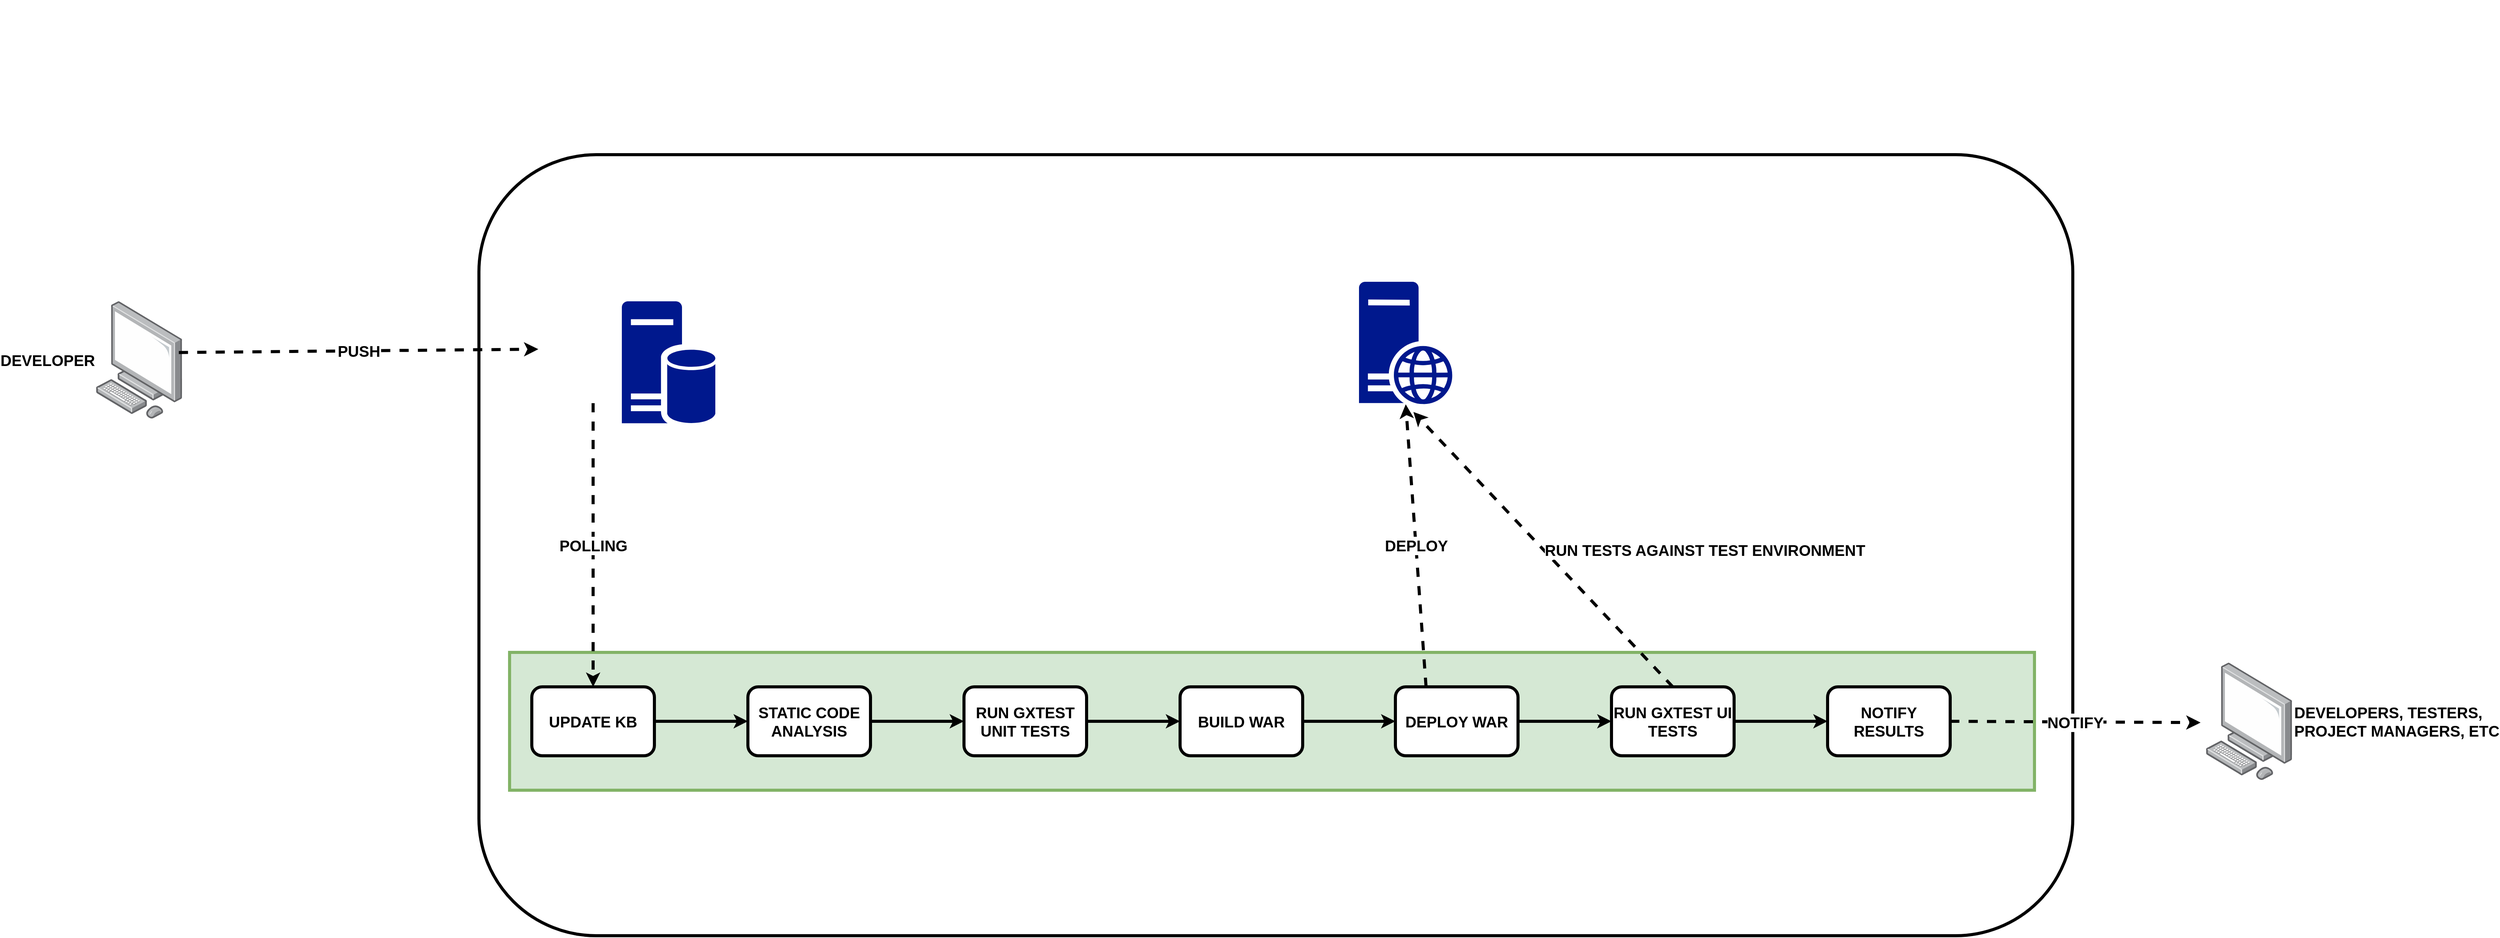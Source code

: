 <mxfile version="11.2.8" type="device" pages="1"><diagram id="9M8tum76r36-IGXNykF4" name="Page-1"><mxGraphModel dx="5255" dy="3088" grid="1" gridSize="10" guides="1" tooltips="1" connect="1" arrows="1" fold="1" page="1" pageScale="1" pageWidth="850" pageHeight="1100" math="0" shadow="0"><root><mxCell id="0"/><mxCell id="1" parent="0"/><mxCell id="tr7utcnIV5kcyYmnZqeS-3" value="&lt;font style=&quot;font-size: 20px&quot;&gt;&lt;b style=&quot;font-size: 20px&quot;&gt;DEVELOPER&lt;/b&gt;&lt;/font&gt;" style="points=[];aspect=fixed;html=1;align=right;shadow=0;dashed=0;image;image=img/lib/allied_telesis/computer_and_terminals/Personal_Computer.svg;labelPosition=left;verticalLabelPosition=middle;verticalAlign=middle;fontSize=20;" parent="1" vertex="1"><mxGeometry x="-770" y="-278.5" width="113" height="153" as="geometry"/></mxCell><mxCell id="tr7utcnIV5kcyYmnZqeS-50" value="&lt;span style=&quot;font-size: 20px&quot;&gt;&lt;b style=&quot;font-size: 20px&quot;&gt;DEVELOPERS, TESTERS,&lt;br&gt;PROJECT MANAGERS, ETC&lt;br style=&quot;font-size: 20px&quot;&gt;&lt;/b&gt;&lt;/span&gt;" style="points=[];aspect=fixed;html=1;align=left;shadow=0;dashed=0;image;image=img/lib/allied_telesis/computer_and_terminals/Personal_Computer.svg;labelPosition=right;verticalLabelPosition=middle;verticalAlign=middle;fontSize=20;" parent="1" vertex="1"><mxGeometry x="1983.5" y="193.5" width="113" height="153" as="geometry"/></mxCell><mxCell id="cGgtnhkG1BdpX_wR4zB8-9" value="" style="rounded=1;whiteSpace=wrap;html=1;strokeWidth=4;" vertex="1" parent="1"><mxGeometry x="-270" y="-470" width="2080" height="1020" as="geometry"/></mxCell><mxCell id="cGgtnhkG1BdpX_wR4zB8-11" value="" style="aspect=fixed;pointerEvents=1;shadow=0;dashed=0;html=1;strokeColor=none;labelPosition=center;verticalLabelPosition=bottom;verticalAlign=top;align=center;shape=mxgraph.mscae.enterprise.web_server;fillColor=#00188D;" vertex="1" parent="1"><mxGeometry x="878.5" y="-304" width="122" height="160" as="geometry"/></mxCell><mxCell id="cGgtnhkG1BdpX_wR4zB8-7" value="" style="shape=image;imageAspect=0;aspect=fixed;verticalLabelPosition=bottom;verticalAlign=top;image=https://upload.wikimedia.org/wikipedia/commons/thumb/7/7b/Tomcat-logo.svg/1200px-Tomcat-logo.svg.png;" vertex="1" parent="1"><mxGeometry x="884.5" y="-321.5" width="209" height="140" as="geometry"/></mxCell><mxCell id="cGgtnhkG1BdpX_wR4zB8-12" value="" style="aspect=fixed;pointerEvents=1;shadow=0;dashed=0;html=1;strokeColor=none;labelPosition=center;verticalLabelPosition=bottom;verticalAlign=top;align=center;shape=mxgraph.mscae.enterprise.database_server;fillColor=#00188D;" vertex="1" parent="1"><mxGeometry x="-83.5" y="-278.5" width="122" height="160" as="geometry"/></mxCell><mxCell id="tr7utcnIV5kcyYmnZqeS-8" value="" style="shape=image;verticalLabelPosition=bottom;labelBackgroundColor=#B9E0A5;verticalAlign=top;aspect=fixed;imageAspect=0;image=https://genexus.es/wp-content/uploads/2013/06/gxserver.png;labelBorderColor=#000000;" parent="1" vertex="1"><mxGeometry x="-192.5" y="-286.5" width="143" height="141" as="geometry"/></mxCell><mxCell id="cGgtnhkG1BdpX_wR4zB8-13" value="PUSH" style="endArrow=classic;html=1;entryX=0;entryY=0.5;entryDx=0;entryDy=0;strokeWidth=4;dashed=1;fontSize=20;fontStyle=1;exitX=0.959;exitY=0.437;exitDx=0;exitDy=0;exitPerimeter=0;" edge="1" parent="1" source="tr7utcnIV5kcyYmnZqeS-3" target="tr7utcnIV5kcyYmnZqeS-8"><mxGeometry width="50" height="50" relative="1" as="geometry"><mxPoint x="-619.5" y="-211" as="sourcePoint"/><mxPoint x="-559.5" y="428" as="targetPoint"/></mxGeometry></mxCell><mxCell id="cGgtnhkG1BdpX_wR4zB8-16" value="" style="rounded=0;whiteSpace=wrap;html=1;strokeWidth=4;fontSize=20;fillColor=#d5e8d4;strokeColor=#82b366;" vertex="1" parent="1"><mxGeometry x="-230" y="180" width="1990" height="180" as="geometry"/></mxCell><mxCell id="cGgtnhkG1BdpX_wR4zB8-1" value="&lt;b&gt;RUN GXTEST UNIT TESTS&lt;/b&gt;" style="rounded=1;whiteSpace=wrap;html=1;fontSize=20;strokeWidth=4;" vertex="1" parent="1"><mxGeometry x="363" y="225" width="160" height="90" as="geometry"/></mxCell><mxCell id="cGgtnhkG1BdpX_wR4zB8-2" value="&lt;b style=&quot;font-size: 20px&quot;&gt;&lt;font style=&quot;font-size: 20px&quot;&gt;NOTIFY RESULTS&lt;br&gt;&lt;/font&gt;&lt;/b&gt;" style="rounded=1;whiteSpace=wrap;html=1;fontSize=20;strokeWidth=4;" vertex="1" parent="1"><mxGeometry x="1490" y="225" width="160" height="90" as="geometry"/></mxCell><mxCell id="cGgtnhkG1BdpX_wR4zB8-3" value="&lt;b style=&quot;font-size: 20px;&quot;&gt;&lt;font style=&quot;font-size: 20px;&quot;&gt;UPDATE KB&lt;/font&gt;&lt;/b&gt;" style="rounded=1;whiteSpace=wrap;html=1;fontSize=20;strokeWidth=4;" vertex="1" parent="1"><mxGeometry x="-201" y="225.0" width="160" height="90" as="geometry"/></mxCell><mxCell id="cGgtnhkG1BdpX_wR4zB8-4" value="&lt;b style=&quot;font-size: 20px&quot;&gt;&lt;font style=&quot;font-size: 20px&quot;&gt;BUILD WAR&lt;/font&gt;&lt;/b&gt;" style="rounded=1;whiteSpace=wrap;html=1;fontSize=20;strokeWidth=4;" vertex="1" parent="1"><mxGeometry x="645" y="225.0" width="160" height="90" as="geometry"/></mxCell><mxCell id="cGgtnhkG1BdpX_wR4zB8-5" value="&lt;b style=&quot;font-size: 20px&quot;&gt;&lt;font style=&quot;font-size: 20px&quot;&gt;DEPLOY WAR&lt;/font&gt;&lt;/b&gt;" style="rounded=1;whiteSpace=wrap;html=1;fontSize=20;strokeWidth=4;" vertex="1" parent="1"><mxGeometry x="926" y="225.0" width="160" height="90" as="geometry"/></mxCell><mxCell id="cGgtnhkG1BdpX_wR4zB8-6" value="&lt;b style=&quot;font-size: 20px&quot;&gt;&lt;font style=&quot;font-size: 20px&quot;&gt;RUN GXTEST UI TESTS&lt;/font&gt;&lt;/b&gt;" style="rounded=1;whiteSpace=wrap;html=1;fontSize=20;strokeWidth=4;" vertex="1" parent="1"><mxGeometry x="1208" y="225.0" width="160" height="90" as="geometry"/></mxCell><mxCell id="tr7utcnIV5kcyYmnZqeS-2" value="" style="shape=image;verticalLabelPosition=bottom;labelBackgroundColor=#ffffff;verticalAlign=top;aspect=fixed;imageAspect=0;image=https://cdn-images-1.medium.com/max/1600/1*LOFbTP2SxXcFpM_qTsUSuw.png;" parent="1" vertex="1"><mxGeometry x="325" y="-671.5" width="350" height="350" as="geometry"/></mxCell><mxCell id="cGgtnhkG1BdpX_wR4zB8-17" value="POLLING" style="endArrow=classic;html=1;entryX=0.5;entryY=0;entryDx=0;entryDy=0;strokeWidth=4;dashed=1;fontSize=20;fontStyle=1;exitX=0.5;exitY=1;exitDx=0;exitDy=0;" edge="1" parent="1" source="tr7utcnIV5kcyYmnZqeS-8" target="cGgtnhkG1BdpX_wR4zB8-3"><mxGeometry width="50" height="50" relative="1" as="geometry"><mxPoint x="-609.5" y="-201" as="sourcePoint"/><mxPoint x="-182.5" y="-206" as="targetPoint"/></mxGeometry></mxCell><mxCell id="cGgtnhkG1BdpX_wR4zB8-18" value="NOTIFY" style="endArrow=classic;html=1;entryX=-0.06;entryY=0.511;entryDx=0;entryDy=0;strokeWidth=4;dashed=1;fontSize=20;fontStyle=1;exitX=1;exitY=0.5;exitDx=0;exitDy=0;entryPerimeter=0;" edge="1" parent="1" source="cGgtnhkG1BdpX_wR4zB8-2" target="tr7utcnIV5kcyYmnZqeS-50"><mxGeometry width="50" height="50" relative="1" as="geometry"><mxPoint x="-360" y="-199" as="sourcePoint"/><mxPoint x="67" y="-204" as="targetPoint"/></mxGeometry></mxCell><mxCell id="cGgtnhkG1BdpX_wR4zB8-21" value="" style="endArrow=classic;html=1;strokeWidth=4;entryX=0;entryY=0.5;entryDx=0;entryDy=0;exitX=1;exitY=0.5;exitDx=0;exitDy=0;" edge="1" parent="1" source="cGgtnhkG1BdpX_wR4zB8-28" target="cGgtnhkG1BdpX_wR4zB8-1"><mxGeometry width="50" height="50" relative="1" as="geometry"><mxPoint x="380" y="1654.5" as="sourcePoint"/><mxPoint x="510" y="1654.5" as="targetPoint"/></mxGeometry></mxCell><mxCell id="cGgtnhkG1BdpX_wR4zB8-22" value="" style="endArrow=classic;html=1;strokeWidth=4;entryX=0;entryY=0.5;entryDx=0;entryDy=0;exitX=1;exitY=0.5;exitDx=0;exitDy=0;" edge="1" parent="1" source="cGgtnhkG1BdpX_wR4zB8-1" target="cGgtnhkG1BdpX_wR4zB8-4"><mxGeometry width="50" height="50" relative="1" as="geometry"><mxPoint x="208.5" y="280" as="sourcePoint"/><mxPoint x="339" y="280" as="targetPoint"/></mxGeometry></mxCell><mxCell id="cGgtnhkG1BdpX_wR4zB8-23" value="" style="endArrow=classic;html=1;strokeWidth=4;entryX=0;entryY=0.5;entryDx=0;entryDy=0;exitX=1;exitY=0.5;exitDx=0;exitDy=0;" edge="1" parent="1" source="cGgtnhkG1BdpX_wR4zB8-4" target="cGgtnhkG1BdpX_wR4zB8-5"><mxGeometry width="50" height="50" relative="1" as="geometry"><mxPoint x="218.5" y="290" as="sourcePoint"/><mxPoint x="349" y="290" as="targetPoint"/></mxGeometry></mxCell><mxCell id="cGgtnhkG1BdpX_wR4zB8-24" value="" style="endArrow=classic;html=1;strokeWidth=4;entryX=0;entryY=0.5;entryDx=0;entryDy=0;exitX=1;exitY=0.5;exitDx=0;exitDy=0;" edge="1" parent="1" source="cGgtnhkG1BdpX_wR4zB8-6" target="cGgtnhkG1BdpX_wR4zB8-2"><mxGeometry width="50" height="50" relative="1" as="geometry"><mxPoint x="1370" y="270" as="sourcePoint"/><mxPoint x="359" y="300" as="targetPoint"/></mxGeometry></mxCell><mxCell id="cGgtnhkG1BdpX_wR4zB8-25" value="" style="endArrow=classic;html=1;strokeWidth=4;entryX=0;entryY=0.5;entryDx=0;entryDy=0;exitX=1;exitY=0.5;exitDx=0;exitDy=0;" edge="1" parent="1" source="cGgtnhkG1BdpX_wR4zB8-5" target="cGgtnhkG1BdpX_wR4zB8-6"><mxGeometry width="50" height="50" relative="1" as="geometry"><mxPoint x="228.5" y="300" as="sourcePoint"/><mxPoint x="359" y="300" as="targetPoint"/></mxGeometry></mxCell><mxCell id="cGgtnhkG1BdpX_wR4zB8-26" value="DEPLOY" style="endArrow=classic;html=1;entryX=0.5;entryY=1;entryDx=0;entryDy=0;strokeWidth=4;dashed=1;fontSize=20;fontStyle=1;exitX=0.25;exitY=0;exitDx=0;exitDy=0;entryPerimeter=0;" edge="1" parent="1" source="cGgtnhkG1BdpX_wR4zB8-5" target="cGgtnhkG1BdpX_wR4zB8-11"><mxGeometry width="50" height="50" relative="1" as="geometry"><mxPoint x="128.5" y="-143.5" as="sourcePoint"/><mxPoint x="128.5" y="235" as="targetPoint"/></mxGeometry></mxCell><mxCell id="cGgtnhkG1BdpX_wR4zB8-27" value="RUN TESTS AGAINST TEST ENVIRONMENT" style="endArrow=classic;html=1;entryX=0.5;entryY=1;entryDx=0;entryDy=0;strokeWidth=4;dashed=1;fontSize=20;fontStyle=1;exitX=0.5;exitY=0;exitDx=0;exitDy=0;entryPerimeter=0;labelPosition=right;verticalLabelPosition=middle;align=left;verticalAlign=middle;" edge="1" parent="1" source="cGgtnhkG1BdpX_wR4zB8-6"><mxGeometry width="50" height="50" relative="1" as="geometry"><mxPoint x="959" y="235" as="sourcePoint"/><mxPoint x="949.5" y="-134" as="targetPoint"/></mxGeometry></mxCell><mxCell id="cGgtnhkG1BdpX_wR4zB8-28" value="&lt;b style=&quot;font-size: 20px&quot;&gt;&lt;font style=&quot;font-size: 20px&quot;&gt;STATIC CODE ANALYSIS&lt;/font&gt;&lt;/b&gt;" style="rounded=1;whiteSpace=wrap;html=1;fontSize=20;strokeWidth=4;" vertex="1" parent="1"><mxGeometry x="81" y="225.0" width="160" height="90" as="geometry"/></mxCell><mxCell id="cGgtnhkG1BdpX_wR4zB8-29" value="" style="endArrow=classic;html=1;strokeWidth=4;entryX=0;entryY=0.5;entryDx=0;entryDy=0;exitX=1;exitY=0.5;exitDx=0;exitDy=0;" edge="1" parent="1" source="cGgtnhkG1BdpX_wR4zB8-3" target="cGgtnhkG1BdpX_wR4zB8-28"><mxGeometry width="50" height="50" relative="1" as="geometry"><mxPoint x="-41" y="270" as="sourcePoint"/><mxPoint x="329" y="270" as="targetPoint"/></mxGeometry></mxCell></root></mxGraphModel></diagram></mxfile>